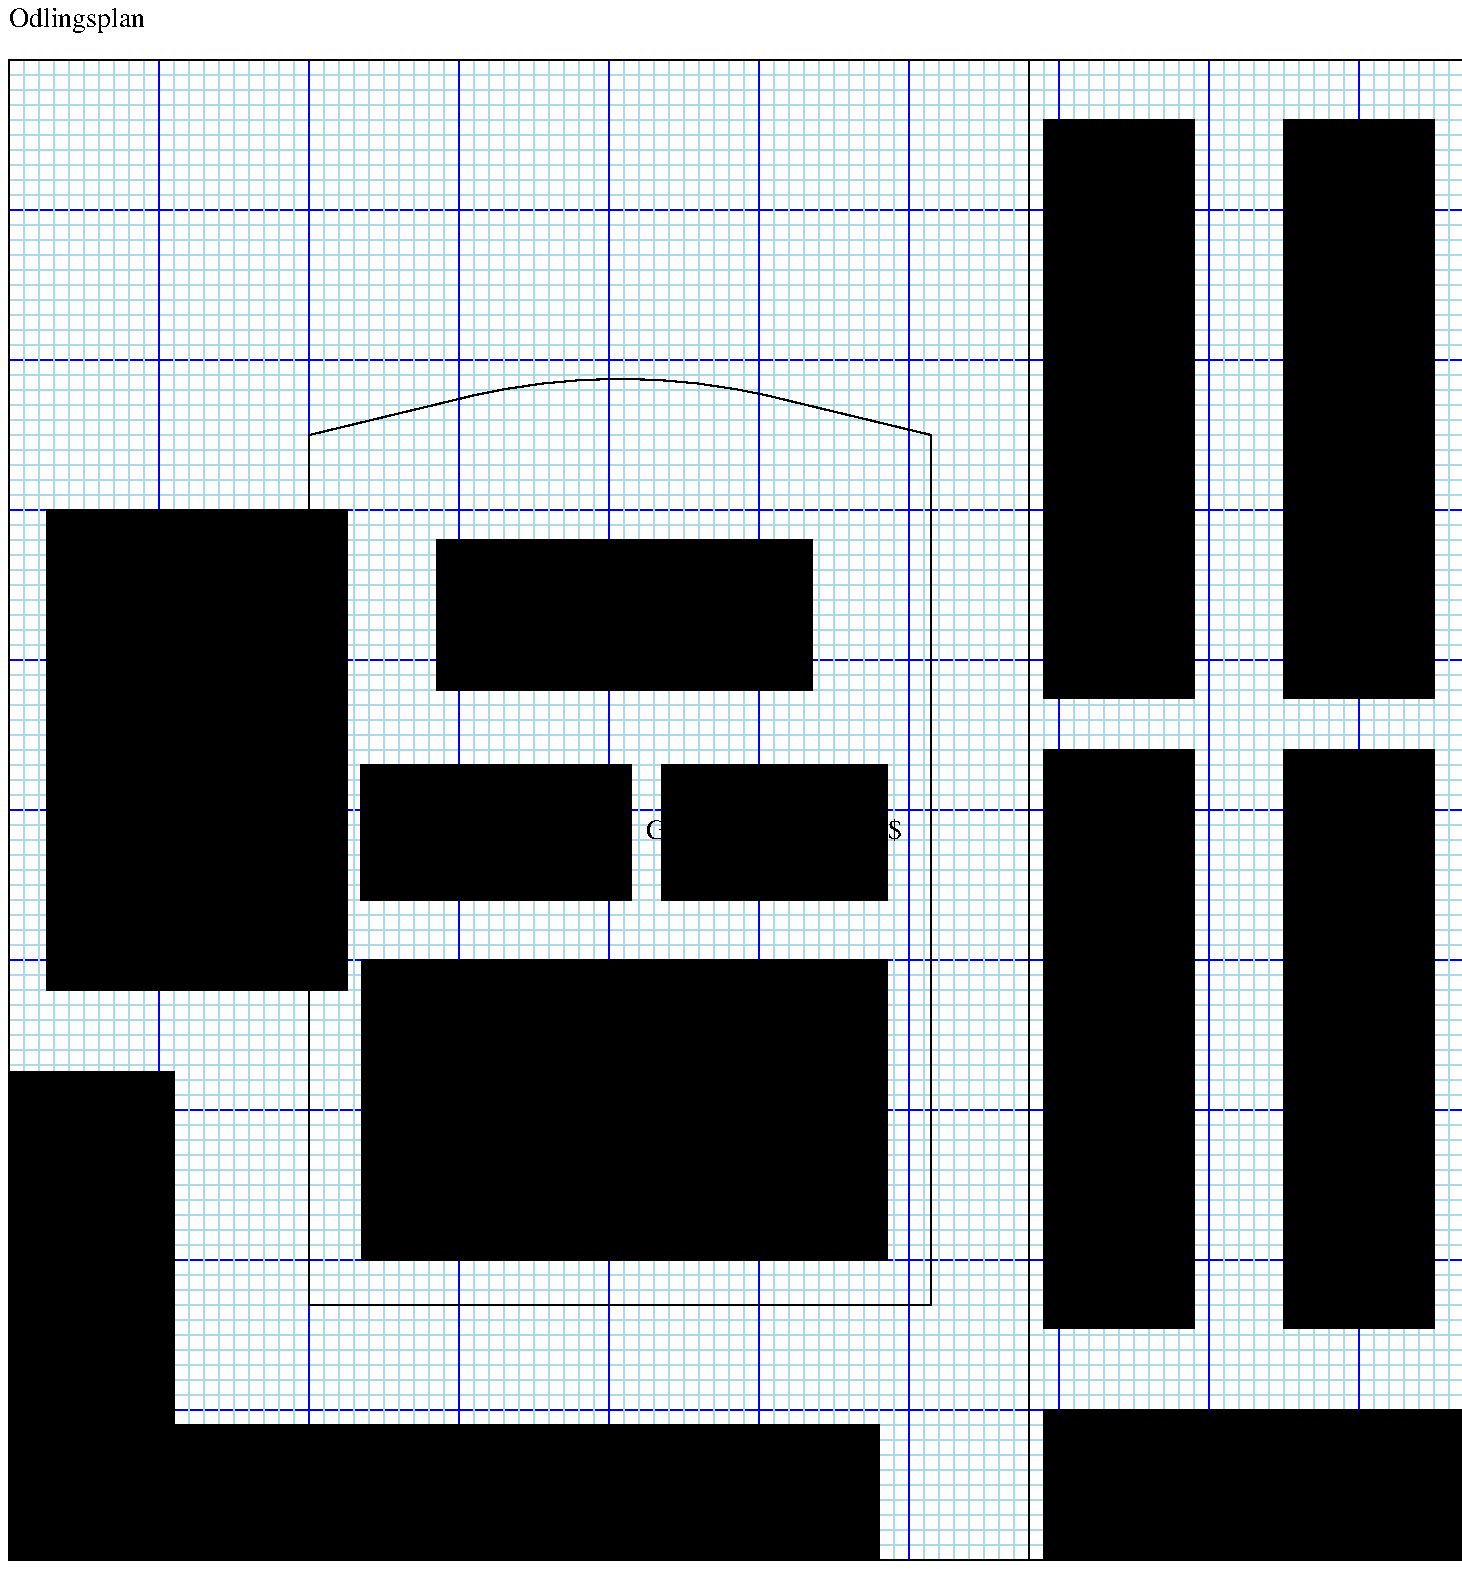 .SH
Odlingsplan
.LP
.PS 7.5
scale = 2.54
# LOTT:[ box width 10 height 10 with .nw at 0,0 ]
# LOTT:[ box width 10 height 10 at 0,0 ]


Grid: [
      box invis with .nw at 0,0
      for y = 0 to 100 by 1  do {
	 if ((y % 10) == 0 ) then {
	    line color "blue" from (0,y*0.1) to (10,y*0.1)
	 } else {
	   line color "lightblue" from (0,y*0.1) to (10,y*0.1)
	 }
      }

      for x = 0 to 100 do {
         if ((x % 10) == 0 ) then {
	    line color "blue" from (x*0.1,0) to (x*0.1,10)
	 } else {
	    line color "lightblue" from (x*0.1,0) to (x*0.1,10)
	 }
      }

]
      
Hela: box width 10 height 10 with .nw at Grid.nw


Center:  box invis wid 4.15 ht 6.3 with .nw at Grid.nw + (2,-2.0) 

Mitten: spline from Center.nw - (0,0.5) to Center.n then to Center.ne - (0,0.5); line from last spline.start to Center.sw then to Center.se then to  Center.ne - (0,0.5)

Kryddor: box  shaded "mgreen" wid 3.5 ht 2.0 "Kryddor" with .sw at Center.sw + (0.35,0.3)

Hallon: box  shaded "mgreen" wid 1.8 ht 0.9 "Hallon" with .sw at Kryddor.nw + (0,0.4)

Blackcurrant: box  shaded "mgreen" wid 2.5 ht 1.0 "Svarta vinbär" with .sw at Hallon.nw + (0.5,0.5)

VegerablesA: box  shaded "mgreen" wid 1.5 ht 0.9 "Grönsaker $A sub 1$" with .se at Kryddor.ne + (0,0.4)

Greenhouse: box  shaded "mgreen"  wid 2 ht 3.2 "Växthus" with .nw at Hela.nw + (0.25,-3)

Wine: box shaded  "mgreen"  wid 1.1 ht 3.25 "Vinranka" with .sw at Hela.sw

Blackcurrant2:  box  shaded "mgreen"  wid 2.5 ht 0.9 "Svarta vinbär" with .sw at Wine.se

Perenner:  box  shaded "mgreen"  wid 2.2 ht 0.9 "Perenner" with .sw at Blackcurrant2.se

Vegetables: box wid 3.2 ht 10 with .ne at Hela.ne

VegetablesB: box shaded "mgreen"  wid 1.0 ht 3.85 "Grönsaker" "$B$" with .nw at Vegetables.nw + (0.1,-0.4)

VegetablesC: box shaded "mgreen"  wid 1.0 ht 3.85 "Grönsaker" "$C$" with .ne at Vegetables.ne - (0.5,0.4)

VegetablesD: box shaded "mgreen"  wid 1.0 ht 3.85 "Grönsaker" "$D$" with .nw at VegetablesB.sw + (0,-0.35)

VegetablesE: box shaded "mgreen"  wid 1.0 ht 3.85 "Grönsaker" "$E$" with .nw at VegetablesC.sw + (0,-0.35)

Tulips: box shaded "mgreen" wid 3.1 ht 1.0 "Grönsaker $A sub 2$" with .se at Vegetables.se

.PE

